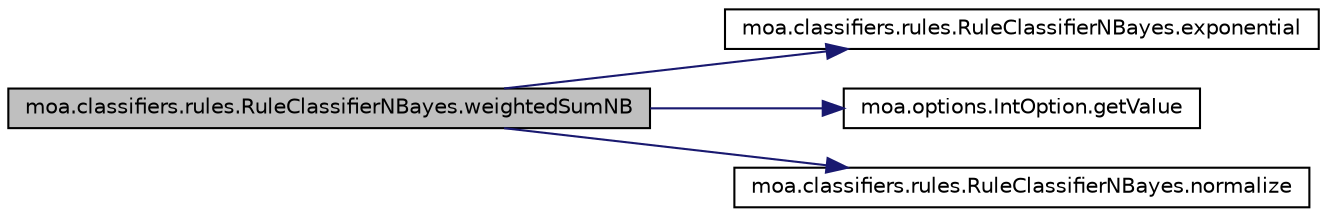 digraph G
{
  edge [fontname="Helvetica",fontsize="10",labelfontname="Helvetica",labelfontsize="10"];
  node [fontname="Helvetica",fontsize="10",shape=record];
  rankdir=LR;
  Node1 [label="moa.classifiers.rules.RuleClassifierNBayes.weightedSumNB",height=0.2,width=0.4,color="black", fillcolor="grey75", style="filled" fontcolor="black"];
  Node1 -> Node2 [color="midnightblue",fontsize="10",style="solid",fontname="Helvetica"];
  Node2 [label="moa.classifiers.rules.RuleClassifierNBayes.exponential",height=0.2,width=0.4,color="black", fillcolor="white", style="filled",URL="$classmoa_1_1classifiers_1_1rules_1_1RuleClassifierNBayes.html#a16ed440e25fc7fd48aef96cdd372bfa3"];
  Node1 -> Node3 [color="midnightblue",fontsize="10",style="solid",fontname="Helvetica"];
  Node3 [label="moa.options.IntOption.getValue",height=0.2,width=0.4,color="black", fillcolor="white", style="filled",URL="$classmoa_1_1options_1_1IntOption.html#affae8787274b44ab7616d46b8d6c831a"];
  Node1 -> Node4 [color="midnightblue",fontsize="10",style="solid",fontname="Helvetica"];
  Node4 [label="moa.classifiers.rules.RuleClassifierNBayes.normalize",height=0.2,width=0.4,color="black", fillcolor="white", style="filled",URL="$classmoa_1_1classifiers_1_1rules_1_1RuleClassifierNBayes.html#ae7181c221eddb3d1444f25ac17b53eea"];
}
